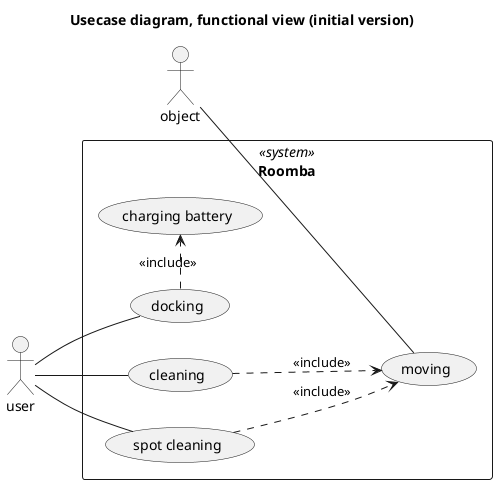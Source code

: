 @startuml

title Usecase diagram, functional view (initial version)

left to right direction
skinparam packageStyle rectangle

actor user
actor object

rectangle Roomba <<system>> {
  user -- (cleaning)
  user -- (spot cleaning)
  user -- (docking)
  object -- (moving)
  (cleaning) ..> (moving) : <<include>>
  (spot cleaning) ..> (moving) : <<include>>
  (docking) .> (charging battery) : <<include>>
}

@enduml
